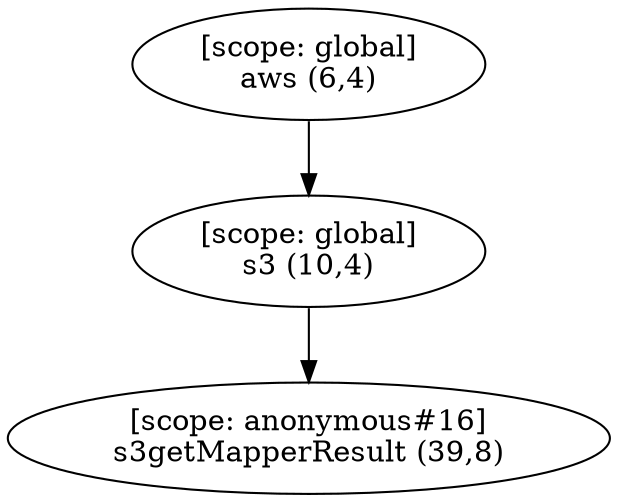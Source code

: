 digraph G {
  graph [ rankdir =TB ];
subgraph global {
  graph [ label = "Scope [global]" ];
  "[scope: global]
aws (6,4)";
  "[scope: global]
s3 (10,4)";
}

subgraph anonymous_16 {
  graph [ label = "Scope [anonymous_16]" ];
  "[scope: anonymous#16]
s3getMapperResult (39,8)";
}

  "[scope: global]
aws (6,4)" -> "[scope: global]
s3 (10,4)";
  "[scope: global]
s3 (10,4)" -> "[scope: anonymous#16]
s3getMapperResult (39,8)";
}
